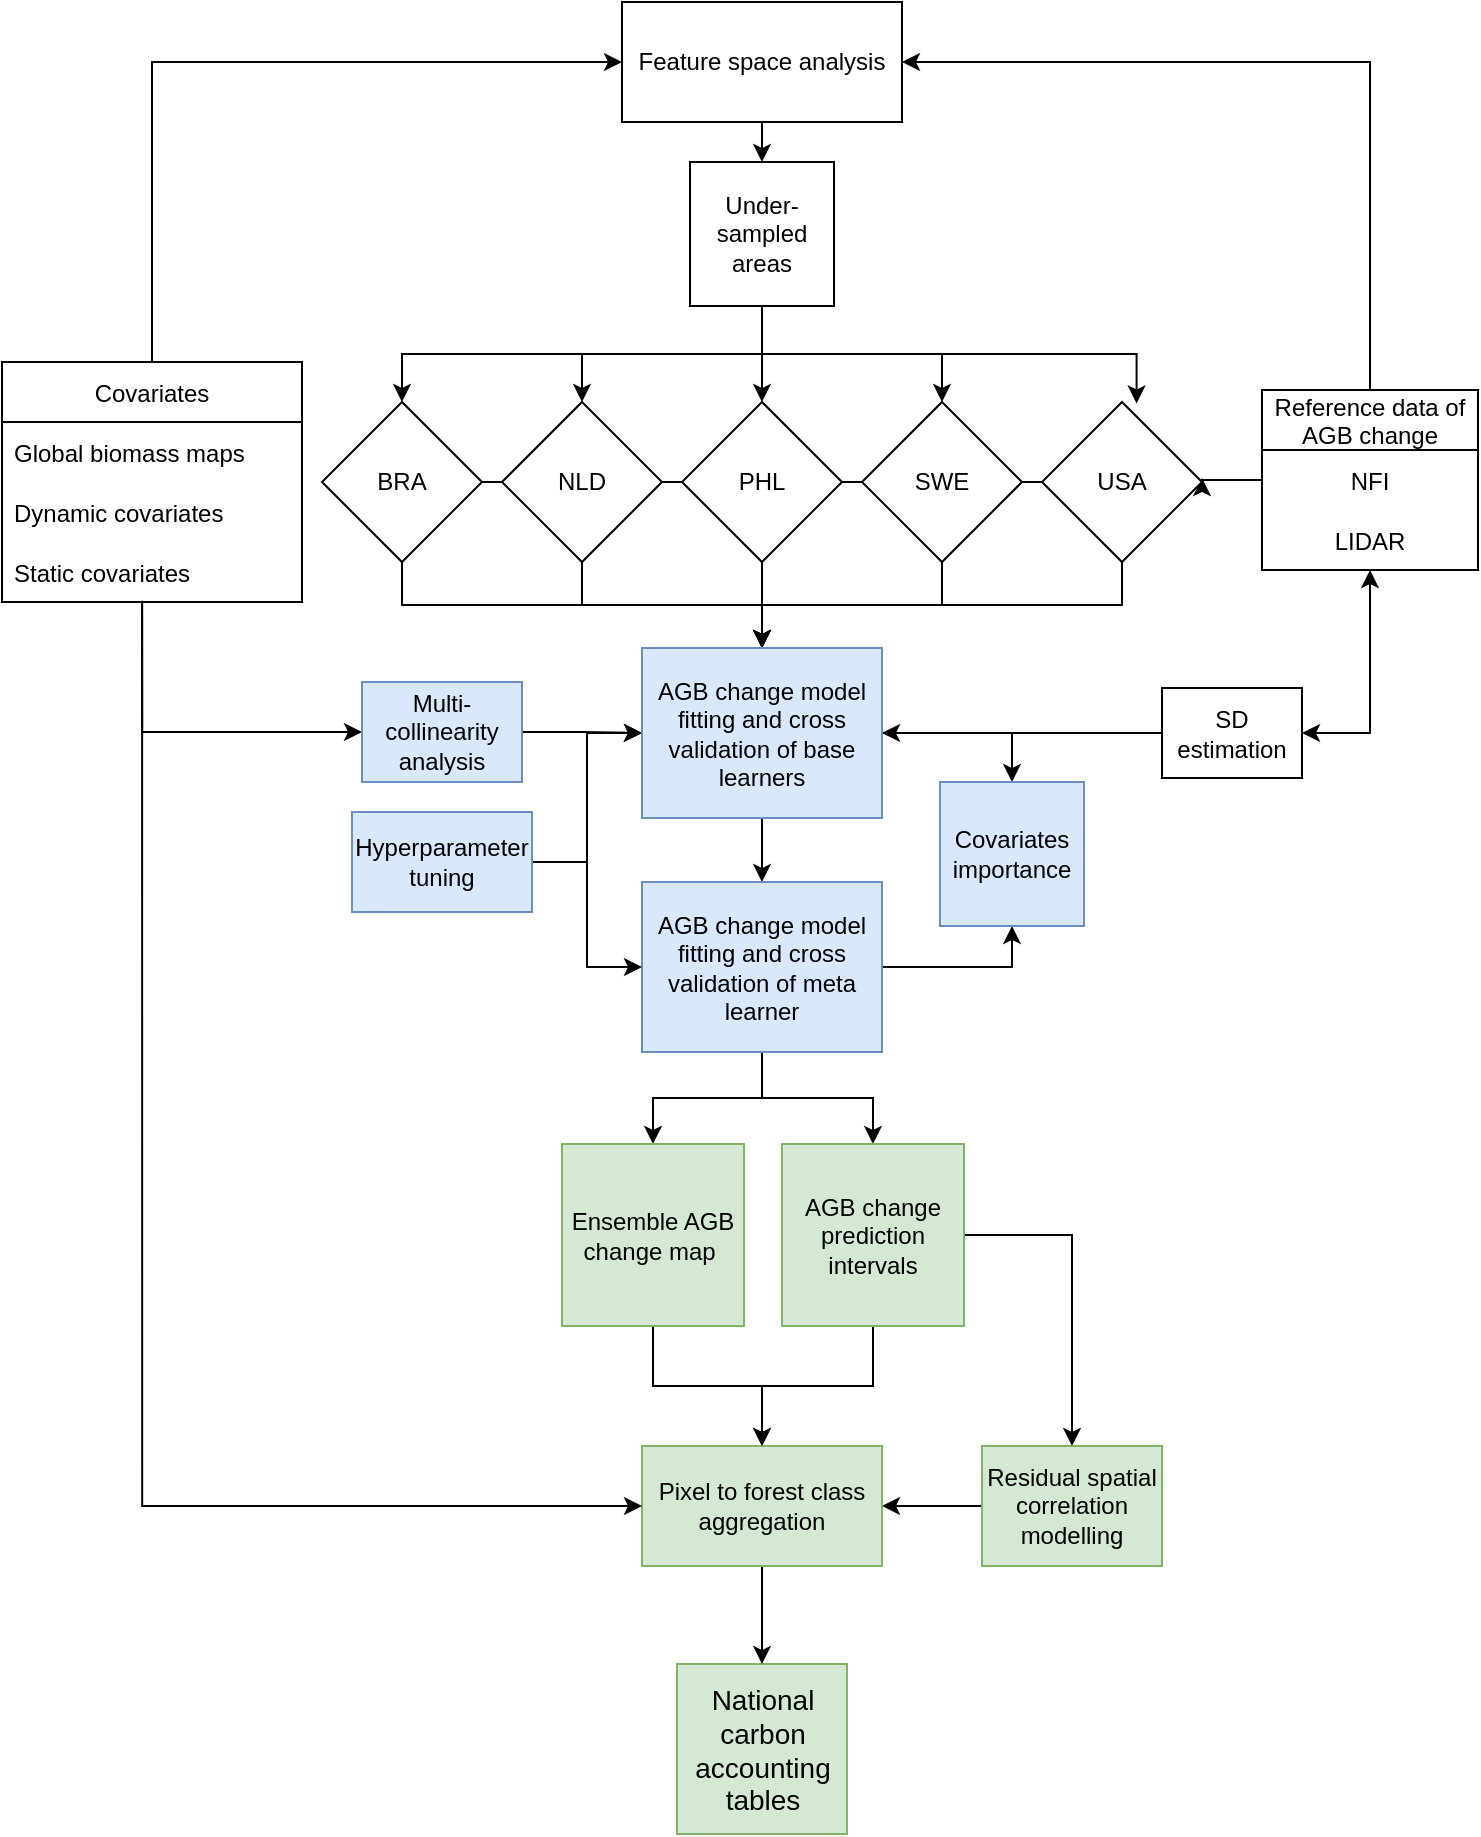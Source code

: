 <mxfile version="20.8.3" type="github">
  <diagram id="7FCCXjIass0c8LGfuhQM" name="Page-1">
    <mxGraphModel dx="1744" dy="964" grid="1" gridSize="10" guides="1" tooltips="1" connect="1" arrows="1" fold="1" page="1" pageScale="1" pageWidth="850" pageHeight="1100" math="0" shadow="0">
      <root>
        <mxCell id="0" />
        <mxCell id="1" parent="0" />
        <mxCell id="KfV9JO7thijLEImpelJ5-1" style="edgeStyle=orthogonalEdgeStyle;rounded=0;orthogonalLoop=1;jettySize=auto;html=1;exitX=1;exitY=0.5;exitDx=0;exitDy=0;entryX=0.5;entryY=0;entryDx=0;entryDy=0;" parent="1" source="teEx1f5QK_VXIkJfzbQ1-2" target="SapkT-yCN-9leXiu0YD5-23" edge="1">
          <mxGeometry relative="1" as="geometry" />
        </mxCell>
        <mxCell id="ZPYPRFv1HHKOTxgRyHcO-13" style="edgeStyle=orthogonalEdgeStyle;rounded=0;orthogonalLoop=1;jettySize=auto;html=1;exitX=0.5;exitY=1;exitDx=0;exitDy=0;entryX=0.5;entryY=0;entryDx=0;entryDy=0;startArrow=none;startFill=0;" parent="1" source="teEx1f5QK_VXIkJfzbQ1-2" target="ZPYPRFv1HHKOTxgRyHcO-12" edge="1">
          <mxGeometry relative="1" as="geometry" />
        </mxCell>
        <mxCell id="teEx1f5QK_VXIkJfzbQ1-2" value="AGB change model fitting and cross validation of base learners" style="rounded=0;whiteSpace=wrap;html=1;" parent="1" vertex="1">
          <mxGeometry x="340" y="443" width="120" height="85" as="geometry" />
        </mxCell>
        <mxCell id="CiL1iPkSdLGy49wB4nn3-9" style="edgeStyle=orthogonalEdgeStyle;rounded=0;orthogonalLoop=1;jettySize=auto;html=1;exitX=0;exitY=0.5;exitDx=0;exitDy=0;entryX=1;entryY=0.5;entryDx=0;entryDy=0;endArrow=classic;endFill=1;" parent="1" source="teEx1f5QK_VXIkJfzbQ1-4" target="teEx1f5QK_VXIkJfzbQ1-2" edge="1">
          <mxGeometry relative="1" as="geometry" />
        </mxCell>
        <mxCell id="teEx1f5QK_VXIkJfzbQ1-4" value="SD estimation" style="rounded=0;whiteSpace=wrap;html=1;" parent="1" vertex="1">
          <mxGeometry x="600" y="463" width="70" height="45" as="geometry" />
        </mxCell>
        <mxCell id="SapkT-yCN-9leXiu0YD5-10" style="edgeStyle=orthogonalEdgeStyle;rounded=0;orthogonalLoop=1;jettySize=auto;html=1;exitX=0.531;exitY=0.993;exitDx=0;exitDy=0;exitPerimeter=0;startArrow=none;" parent="1" source="SapkT-yCN-9leXiu0YD5-11" edge="1">
          <mxGeometry relative="1" as="geometry">
            <mxPoint x="230" y="485" as="targetPoint" />
          </mxGeometry>
        </mxCell>
        <mxCell id="udOXeqOPOwT8TV3Jfvcm-2" style="edgeStyle=orthogonalEdgeStyle;rounded=0;orthogonalLoop=1;jettySize=auto;html=1;exitX=0.5;exitY=0;exitDx=0;exitDy=0;entryX=0;entryY=0.5;entryDx=0;entryDy=0;startArrow=none;startFill=0;" parent="1" source="teEx1f5QK_VXIkJfzbQ1-7" target="udOXeqOPOwT8TV3Jfvcm-1" edge="1">
          <mxGeometry relative="1" as="geometry" />
        </mxCell>
        <mxCell id="teEx1f5QK_VXIkJfzbQ1-7" value="Covariates" style="swimlane;fontStyle=0;childLayout=stackLayout;horizontal=1;startSize=30;horizontalStack=0;resizeParent=1;resizeParentMax=0;resizeLast=0;collapsible=1;marginBottom=0;" parent="1" vertex="1">
          <mxGeometry x="20" y="300" width="150" height="120" as="geometry">
            <mxRectangle x="20" y="300" width="100" height="30" as="alternateBounds" />
          </mxGeometry>
        </mxCell>
        <mxCell id="teEx1f5QK_VXIkJfzbQ1-8" value="Global biomass maps" style="text;strokeColor=none;fillColor=none;align=left;verticalAlign=middle;spacingLeft=4;spacingRight=4;overflow=hidden;points=[[0,0.5],[1,0.5]];portConstraint=eastwest;rotatable=0;" parent="teEx1f5QK_VXIkJfzbQ1-7" vertex="1">
          <mxGeometry y="30" width="150" height="30" as="geometry" />
        </mxCell>
        <mxCell id="teEx1f5QK_VXIkJfzbQ1-9" value="Dynamic covariates" style="text;strokeColor=none;fillColor=none;align=left;verticalAlign=middle;spacingLeft=4;spacingRight=4;overflow=hidden;points=[[0,0.5],[1,0.5]];portConstraint=eastwest;rotatable=0;" parent="teEx1f5QK_VXIkJfzbQ1-7" vertex="1">
          <mxGeometry y="60" width="150" height="30" as="geometry" />
        </mxCell>
        <mxCell id="teEx1f5QK_VXIkJfzbQ1-10" value="Static covariates" style="text;strokeColor=none;fillColor=none;align=left;verticalAlign=middle;spacingLeft=4;spacingRight=4;overflow=hidden;points=[[0,0.5],[1,0.5]];portConstraint=eastwest;rotatable=0;" parent="teEx1f5QK_VXIkJfzbQ1-7" vertex="1">
          <mxGeometry y="90" width="150" height="30" as="geometry" />
        </mxCell>
        <mxCell id="udOXeqOPOwT8TV3Jfvcm-3" style="edgeStyle=orthogonalEdgeStyle;rounded=0;orthogonalLoop=1;jettySize=auto;html=1;exitX=0.5;exitY=0;exitDx=0;exitDy=0;entryX=1;entryY=0.5;entryDx=0;entryDy=0;startArrow=none;startFill=0;verticalAlign=top;" parent="1" source="teEx1f5QK_VXIkJfzbQ1-11" target="udOXeqOPOwT8TV3Jfvcm-1" edge="1">
          <mxGeometry relative="1" as="geometry" />
        </mxCell>
        <mxCell id="CiL1iPkSdLGy49wB4nn3-10" style="edgeStyle=orthogonalEdgeStyle;rounded=0;orthogonalLoop=1;jettySize=auto;html=1;exitX=0.5;exitY=1;exitDx=0;exitDy=0;entryX=1;entryY=0.5;entryDx=0;entryDy=0;endArrow=classic;endFill=1;startArrow=classic;startFill=1;" parent="1" source="teEx1f5QK_VXIkJfzbQ1-11" target="teEx1f5QK_VXIkJfzbQ1-4" edge="1">
          <mxGeometry relative="1" as="geometry" />
        </mxCell>
        <mxCell id="ZPYPRFv1HHKOTxgRyHcO-1" style="edgeStyle=orthogonalEdgeStyle;rounded=0;orthogonalLoop=1;jettySize=auto;html=1;exitX=0;exitY=0.5;exitDx=0;exitDy=0;entryX=1;entryY=0.475;entryDx=0;entryDy=0;entryPerimeter=0;" parent="1" source="teEx1f5QK_VXIkJfzbQ1-11" target="teEx1f5QK_VXIkJfzbQ1-26" edge="1">
          <mxGeometry relative="1" as="geometry" />
        </mxCell>
        <mxCell id="teEx1f5QK_VXIkJfzbQ1-11" value="Reference data of &#xa;AGB change" style="swimlane;fontStyle=0;childLayout=stackLayout;horizontal=1;startSize=30;horizontalStack=0;resizeParent=1;resizeParentMax=0;resizeLast=0;collapsible=1;marginBottom=0;" parent="1" vertex="1">
          <mxGeometry x="650" y="314" width="108" height="90" as="geometry">
            <mxRectangle x="350" y="250" width="100" height="30" as="alternateBounds" />
          </mxGeometry>
        </mxCell>
        <mxCell id="teEx1f5QK_VXIkJfzbQ1-12" value="NFI" style="text;strokeColor=none;fillColor=none;align=center;verticalAlign=middle;spacingLeft=4;spacingRight=4;overflow=hidden;points=[[0,0.5],[1,0.5]];portConstraint=eastwest;rotatable=0;" parent="teEx1f5QK_VXIkJfzbQ1-11" vertex="1">
          <mxGeometry y="30" width="108" height="30" as="geometry" />
        </mxCell>
        <mxCell id="teEx1f5QK_VXIkJfzbQ1-13" value="LIDAR" style="text;strokeColor=none;fillColor=none;align=center;verticalAlign=middle;spacingLeft=4;spacingRight=4;overflow=hidden;points=[[0,0.5],[1,0.5]];portConstraint=eastwest;rotatable=0;" parent="teEx1f5QK_VXIkJfzbQ1-11" vertex="1">
          <mxGeometry y="60" width="108" height="30" as="geometry" />
        </mxCell>
        <mxCell id="asTnqt45lLxpINR-L1pG-8" style="edgeStyle=orthogonalEdgeStyle;rounded=0;orthogonalLoop=1;jettySize=auto;html=1;exitX=1;exitY=0.5;exitDx=0;exitDy=0;entryX=0;entryY=0.5;entryDx=0;entryDy=0;endArrow=none;endFill=0;" parent="1" source="teEx1f5QK_VXIkJfzbQ1-15" target="teEx1f5QK_VXIkJfzbQ1-24" edge="1">
          <mxGeometry relative="1" as="geometry" />
        </mxCell>
        <mxCell id="SapkT-yCN-9leXiu0YD5-8" style="edgeStyle=orthogonalEdgeStyle;rounded=0;orthogonalLoop=1;jettySize=auto;html=1;exitX=0.5;exitY=1;exitDx=0;exitDy=0;entryX=0.5;entryY=0;entryDx=0;entryDy=0;" parent="1" source="teEx1f5QK_VXIkJfzbQ1-15" target="teEx1f5QK_VXIkJfzbQ1-2" edge="1">
          <mxGeometry relative="1" as="geometry">
            <mxPoint x="390" y="460" as="targetPoint" />
          </mxGeometry>
        </mxCell>
        <mxCell id="teEx1f5QK_VXIkJfzbQ1-15" value="NLD" style="rhombus;whiteSpace=wrap;html=1;" parent="1" vertex="1">
          <mxGeometry x="270" y="320" width="80" height="80" as="geometry" />
        </mxCell>
        <mxCell id="asTnqt45lLxpINR-L1pG-9" style="edgeStyle=orthogonalEdgeStyle;rounded=0;orthogonalLoop=1;jettySize=auto;html=1;exitX=1;exitY=0.5;exitDx=0;exitDy=0;entryX=0;entryY=0.5;entryDx=0;entryDy=0;endArrow=none;endFill=0;" parent="1" source="teEx1f5QK_VXIkJfzbQ1-24" target="teEx1f5QK_VXIkJfzbQ1-25" edge="1">
          <mxGeometry relative="1" as="geometry" />
        </mxCell>
        <mxCell id="SapkT-yCN-9leXiu0YD5-5" style="edgeStyle=orthogonalEdgeStyle;rounded=0;orthogonalLoop=1;jettySize=auto;html=1;exitX=0.5;exitY=1;exitDx=0;exitDy=0;entryX=0.5;entryY=0;entryDx=0;entryDy=0;" parent="1" source="teEx1f5QK_VXIkJfzbQ1-24" target="teEx1f5QK_VXIkJfzbQ1-2" edge="1">
          <mxGeometry relative="1" as="geometry" />
        </mxCell>
        <mxCell id="teEx1f5QK_VXIkJfzbQ1-24" value="PHL" style="rhombus;whiteSpace=wrap;html=1;" parent="1" vertex="1">
          <mxGeometry x="360" y="320" width="80" height="80" as="geometry" />
        </mxCell>
        <mxCell id="asTnqt45lLxpINR-L1pG-10" style="edgeStyle=orthogonalEdgeStyle;rounded=0;orthogonalLoop=1;jettySize=auto;html=1;exitX=1;exitY=0.5;exitDx=0;exitDy=0;entryX=0;entryY=0.5;entryDx=0;entryDy=0;endArrow=none;endFill=0;" parent="1" source="teEx1f5QK_VXIkJfzbQ1-25" target="teEx1f5QK_VXIkJfzbQ1-26" edge="1">
          <mxGeometry relative="1" as="geometry" />
        </mxCell>
        <mxCell id="SapkT-yCN-9leXiu0YD5-6" style="edgeStyle=orthogonalEdgeStyle;rounded=0;orthogonalLoop=1;jettySize=auto;html=1;exitX=0.5;exitY=1;exitDx=0;exitDy=0;entryX=0.5;entryY=0;entryDx=0;entryDy=0;" parent="1" source="teEx1f5QK_VXIkJfzbQ1-25" target="teEx1f5QK_VXIkJfzbQ1-2" edge="1">
          <mxGeometry relative="1" as="geometry">
            <mxPoint x="400" y="440" as="targetPoint" />
          </mxGeometry>
        </mxCell>
        <mxCell id="teEx1f5QK_VXIkJfzbQ1-25" value="SWE" style="rhombus;whiteSpace=wrap;html=1;" parent="1" vertex="1">
          <mxGeometry x="450" y="320" width="80" height="80" as="geometry" />
        </mxCell>
        <mxCell id="SapkT-yCN-9leXiu0YD5-7" style="edgeStyle=orthogonalEdgeStyle;rounded=0;orthogonalLoop=1;jettySize=auto;html=1;exitX=0.5;exitY=1;exitDx=0;exitDy=0;entryX=0.5;entryY=0;entryDx=0;entryDy=0;" parent="1" source="teEx1f5QK_VXIkJfzbQ1-26" target="teEx1f5QK_VXIkJfzbQ1-2" edge="1">
          <mxGeometry relative="1" as="geometry">
            <mxPoint x="400" y="440" as="targetPoint" />
          </mxGeometry>
        </mxCell>
        <mxCell id="teEx1f5QK_VXIkJfzbQ1-26" value="USA" style="rhombus;whiteSpace=wrap;html=1;" parent="1" vertex="1">
          <mxGeometry x="540" y="320" width="80" height="80" as="geometry" />
        </mxCell>
        <mxCell id="HY1Ie6rke9uAVWFBcpWW-11" style="edgeStyle=orthogonalEdgeStyle;rounded=0;orthogonalLoop=1;jettySize=auto;html=1;exitX=0.5;exitY=1;exitDx=0;exitDy=0;entryX=0.5;entryY=0;entryDx=0;entryDy=0;fontSize=10;" parent="1" source="teEx1f5QK_VXIkJfzbQ1-53" target="HY1Ie6rke9uAVWFBcpWW-2" edge="1">
          <mxGeometry relative="1" as="geometry" />
        </mxCell>
        <mxCell id="teEx1f5QK_VXIkJfzbQ1-53" value="&lt;span style=&quot;font-size: 12px;&quot;&gt;Ensemble AGB change map&amp;nbsp;&lt;/span&gt;" style="whiteSpace=wrap;html=1;aspect=fixed;fontSize=10;fillColor=#dae8fc;strokeColor=#6c8ebf;" parent="1" vertex="1">
          <mxGeometry x="300" y="691" width="91" height="91" as="geometry" />
        </mxCell>
        <mxCell id="asTnqt45lLxpINR-L1pG-4" value="&lt;font style=&quot;font-size: 14px;&quot;&gt;National carbon accounting tables&lt;/font&gt;" style="whiteSpace=wrap;html=1;aspect=fixed;fontSize=10;fillColor=#d5e8d4;strokeColor=#82b366;" parent="1" vertex="1">
          <mxGeometry x="357.5" y="951" width="85" height="85" as="geometry" />
        </mxCell>
        <mxCell id="SapkT-yCN-9leXiu0YD5-13" style="edgeStyle=orthogonalEdgeStyle;rounded=0;orthogonalLoop=1;jettySize=auto;html=1;exitX=1;exitY=0.5;exitDx=0;exitDy=0;entryX=0;entryY=0.5;entryDx=0;entryDy=0;" parent="1" source="SapkT-yCN-9leXiu0YD5-11" target="teEx1f5QK_VXIkJfzbQ1-2" edge="1">
          <mxGeometry relative="1" as="geometry" />
        </mxCell>
        <mxCell id="ZPYPRFv1HHKOTxgRyHcO-14" style="edgeStyle=orthogonalEdgeStyle;rounded=0;orthogonalLoop=1;jettySize=auto;html=1;exitX=0;exitY=0.5;exitDx=0;exitDy=0;entryX=0.467;entryY=1;entryDx=0;entryDy=0;entryPerimeter=0;startArrow=classic;startFill=1;endArrow=none;endFill=0;" parent="1" source="SapkT-yCN-9leXiu0YD5-11" target="teEx1f5QK_VXIkJfzbQ1-10" edge="1">
          <mxGeometry relative="1" as="geometry" />
        </mxCell>
        <mxCell id="SapkT-yCN-9leXiu0YD5-11" value="Multi-collinearity analysis" style="rounded=0;whiteSpace=wrap;html=1;fillColor=#dae8fc;strokeColor=#6c8ebf;" parent="1" vertex="1">
          <mxGeometry x="200" y="460" width="80" height="50" as="geometry" />
        </mxCell>
        <mxCell id="SapkT-yCN-9leXiu0YD5-23" value="&lt;span style=&quot;font-size: 12px;&quot;&gt;Covariates importance&lt;/span&gt;" style="whiteSpace=wrap;html=1;aspect=fixed;fontSize=10;fillColor=#dae8fc;strokeColor=#6c8ebf;" parent="1" vertex="1">
          <mxGeometry x="489" y="510" width="72" height="72" as="geometry" />
        </mxCell>
        <mxCell id="HY1Ie6rke9uAVWFBcpWW-5" style="edgeStyle=orthogonalEdgeStyle;rounded=0;orthogonalLoop=1;jettySize=auto;html=1;exitX=0.5;exitY=1;exitDx=0;exitDy=0;entryX=0.5;entryY=0;entryDx=0;entryDy=0;" parent="1" source="HY1Ie6rke9uAVWFBcpWW-2" target="asTnqt45lLxpINR-L1pG-4" edge="1">
          <mxGeometry relative="1" as="geometry" />
        </mxCell>
        <mxCell id="ZPYPRFv1HHKOTxgRyHcO-19" style="edgeStyle=orthogonalEdgeStyle;rounded=0;orthogonalLoop=1;jettySize=auto;html=1;exitX=1;exitY=0.5;exitDx=0;exitDy=0;entryX=0;entryY=0.5;entryDx=0;entryDy=0;startArrow=classic;startFill=1;endArrow=none;endFill=0;" parent="1" source="HY1Ie6rke9uAVWFBcpWW-2" target="ZPYPRFv1HHKOTxgRyHcO-5" edge="1">
          <mxGeometry relative="1" as="geometry" />
        </mxCell>
        <mxCell id="HY1Ie6rke9uAVWFBcpWW-2" value="Pixel to forest class aggregation" style="rounded=0;whiteSpace=wrap;html=1;fillColor=#d5e8d4;strokeColor=#82b366;" parent="1" vertex="1">
          <mxGeometry x="340" y="842" width="120" height="60" as="geometry" />
        </mxCell>
        <mxCell id="WkKqPMA12Tvg3oTXvtLE-12" style="edgeStyle=orthogonalEdgeStyle;rounded=0;orthogonalLoop=1;jettySize=auto;html=1;exitX=0.5;exitY=1;exitDx=0;exitDy=0;entryX=0.5;entryY=0;entryDx=0;entryDy=0;startArrow=none;startFill=0;" parent="1" source="udOXeqOPOwT8TV3Jfvcm-1" target="WkKqPMA12Tvg3oTXvtLE-9" edge="1">
          <mxGeometry relative="1" as="geometry" />
        </mxCell>
        <mxCell id="udOXeqOPOwT8TV3Jfvcm-1" value="Feature space analysis" style="rounded=0;whiteSpace=wrap;html=1;" parent="1" vertex="1">
          <mxGeometry x="330" y="120" width="140" height="60" as="geometry" />
        </mxCell>
        <mxCell id="CiL1iPkSdLGy49wB4nn3-7" style="edgeStyle=orthogonalEdgeStyle;rounded=0;orthogonalLoop=1;jettySize=auto;html=1;exitX=1;exitY=0.5;exitDx=0;exitDy=0;entryX=0;entryY=0.5;entryDx=0;entryDy=0;endArrow=none;endFill=0;" parent="1" source="CiL1iPkSdLGy49wB4nn3-6" target="teEx1f5QK_VXIkJfzbQ1-15" edge="1">
          <mxGeometry relative="1" as="geometry" />
        </mxCell>
        <mxCell id="CiL1iPkSdLGy49wB4nn3-12" style="edgeStyle=orthogonalEdgeStyle;rounded=0;orthogonalLoop=1;jettySize=auto;html=1;exitX=0.5;exitY=1;exitDx=0;exitDy=0;entryX=0.5;entryY=0;entryDx=0;entryDy=0;endArrow=classic;endFill=1;" parent="1" source="CiL1iPkSdLGy49wB4nn3-6" target="teEx1f5QK_VXIkJfzbQ1-2" edge="1">
          <mxGeometry relative="1" as="geometry" />
        </mxCell>
        <mxCell id="CiL1iPkSdLGy49wB4nn3-6" value="BRA" style="rhombus;whiteSpace=wrap;html=1;" parent="1" vertex="1">
          <mxGeometry x="180" y="320" width="80" height="80" as="geometry" />
        </mxCell>
        <mxCell id="ZPYPRFv1HHKOTxgRyHcO-5" value="Residual spatial correlation modelling" style="rounded=0;whiteSpace=wrap;html=1;fillColor=#d5e8d4;strokeColor=#82b366;" parent="1" vertex="1">
          <mxGeometry x="510" y="842" width="90" height="60" as="geometry" />
        </mxCell>
        <mxCell id="ZPYPRFv1HHKOTxgRyHcO-28" style="edgeStyle=orthogonalEdgeStyle;rounded=0;orthogonalLoop=1;jettySize=auto;html=1;exitX=0;exitY=0.5;exitDx=0;exitDy=0;entryX=0.467;entryY=0.981;entryDx=0;entryDy=0;entryPerimeter=0;startArrow=classic;startFill=1;endArrow=none;endFill=0;" parent="1" source="HY1Ie6rke9uAVWFBcpWW-2" target="teEx1f5QK_VXIkJfzbQ1-10" edge="1">
          <mxGeometry relative="1" as="geometry">
            <mxPoint x="220" y="872.0" as="sourcePoint" />
          </mxGeometry>
        </mxCell>
        <mxCell id="ZPYPRFv1HHKOTxgRyHcO-9" style="edgeStyle=orthogonalEdgeStyle;rounded=0;orthogonalLoop=1;jettySize=auto;html=1;exitX=1;exitY=0.5;exitDx=0;exitDy=0;entryX=0.5;entryY=0;entryDx=0;entryDy=0;" parent="1" source="ZPYPRFv1HHKOTxgRyHcO-8" target="ZPYPRFv1HHKOTxgRyHcO-5" edge="1">
          <mxGeometry relative="1" as="geometry" />
        </mxCell>
        <mxCell id="ZPYPRFv1HHKOTxgRyHcO-11" style="edgeStyle=orthogonalEdgeStyle;rounded=0;orthogonalLoop=1;jettySize=auto;html=1;exitX=0.5;exitY=1;exitDx=0;exitDy=0;entryX=0.5;entryY=0;entryDx=0;entryDy=0;startArrow=none;startFill=0;" parent="1" source="ZPYPRFv1HHKOTxgRyHcO-8" target="HY1Ie6rke9uAVWFBcpWW-2" edge="1">
          <mxGeometry relative="1" as="geometry" />
        </mxCell>
        <mxCell id="ZPYPRFv1HHKOTxgRyHcO-8" value="&lt;span style=&quot;font-size: 12px;&quot;&gt;AGB change prediction intervals&lt;/span&gt;" style="whiteSpace=wrap;html=1;aspect=fixed;fontSize=10;fillColor=#dae8fc;strokeColor=#6c8ebf;" parent="1" vertex="1">
          <mxGeometry x="410" y="691" width="91" height="91" as="geometry" />
        </mxCell>
        <mxCell id="ZPYPRFv1HHKOTxgRyHcO-16" style="edgeStyle=orthogonalEdgeStyle;rounded=0;orthogonalLoop=1;jettySize=auto;html=1;exitX=0.5;exitY=1;exitDx=0;exitDy=0;entryX=0.5;entryY=0;entryDx=0;entryDy=0;startArrow=none;startFill=0;endArrow=classic;endFill=1;" parent="1" source="ZPYPRFv1HHKOTxgRyHcO-12" target="teEx1f5QK_VXIkJfzbQ1-53" edge="1">
          <mxGeometry relative="1" as="geometry" />
        </mxCell>
        <mxCell id="ZPYPRFv1HHKOTxgRyHcO-17" style="edgeStyle=orthogonalEdgeStyle;rounded=0;orthogonalLoop=1;jettySize=auto;html=1;exitX=0.5;exitY=1;exitDx=0;exitDy=0;entryX=0.5;entryY=0;entryDx=0;entryDy=0;startArrow=none;startFill=0;endArrow=classic;endFill=1;" parent="1" source="ZPYPRFv1HHKOTxgRyHcO-12" target="ZPYPRFv1HHKOTxgRyHcO-8" edge="1">
          <mxGeometry relative="1" as="geometry" />
        </mxCell>
        <mxCell id="WkKqPMA12Tvg3oTXvtLE-2" style="edgeStyle=orthogonalEdgeStyle;rounded=0;orthogonalLoop=1;jettySize=auto;html=1;exitX=1;exitY=0.5;exitDx=0;exitDy=0;entryX=0.5;entryY=1;entryDx=0;entryDy=0;" parent="1" source="ZPYPRFv1HHKOTxgRyHcO-12" target="SapkT-yCN-9leXiu0YD5-23" edge="1">
          <mxGeometry relative="1" as="geometry" />
        </mxCell>
        <mxCell id="ZPYPRFv1HHKOTxgRyHcO-12" value="AGB change model fitting and cross validation of meta learner" style="rounded=0;whiteSpace=wrap;html=1;fillColor=#dae8fc;strokeColor=#6c8ebf;" parent="1" vertex="1">
          <mxGeometry x="340" y="560" width="120" height="85" as="geometry" />
        </mxCell>
        <mxCell id="WkKqPMA12Tvg3oTXvtLE-5" style="edgeStyle=orthogonalEdgeStyle;rounded=0;orthogonalLoop=1;jettySize=auto;html=1;entryX=0;entryY=0.5;entryDx=0;entryDy=0;" parent="1" source="WkKqPMA12Tvg3oTXvtLE-1" target="teEx1f5QK_VXIkJfzbQ1-2" edge="1">
          <mxGeometry relative="1" as="geometry" />
        </mxCell>
        <mxCell id="WkKqPMA12Tvg3oTXvtLE-6" style="edgeStyle=orthogonalEdgeStyle;rounded=0;orthogonalLoop=1;jettySize=auto;html=1;exitX=1;exitY=0.5;exitDx=0;exitDy=0;entryX=0;entryY=0.5;entryDx=0;entryDy=0;" parent="1" source="WkKqPMA12Tvg3oTXvtLE-1" target="ZPYPRFv1HHKOTxgRyHcO-12" edge="1">
          <mxGeometry relative="1" as="geometry" />
        </mxCell>
        <mxCell id="WkKqPMA12Tvg3oTXvtLE-1" value="Hyperparameter tuning" style="rounded=0;whiteSpace=wrap;html=1;fillColor=#dae8fc;strokeColor=#6c8ebf;" parent="1" vertex="1">
          <mxGeometry x="195" y="525" width="90" height="50" as="geometry" />
        </mxCell>
        <mxCell id="WkKqPMA12Tvg3oTXvtLE-22" style="edgeStyle=orthogonalEdgeStyle;rounded=0;orthogonalLoop=1;jettySize=auto;html=1;exitX=0.5;exitY=1;exitDx=0;exitDy=0;entryX=0.5;entryY=0;entryDx=0;entryDy=0;startArrow=none;startFill=0;" parent="1" source="WkKqPMA12Tvg3oTXvtLE-9" target="CiL1iPkSdLGy49wB4nn3-6" edge="1">
          <mxGeometry relative="1" as="geometry" />
        </mxCell>
        <mxCell id="WkKqPMA12Tvg3oTXvtLE-23" style="edgeStyle=orthogonalEdgeStyle;rounded=0;orthogonalLoop=1;jettySize=auto;html=1;exitX=0.5;exitY=1;exitDx=0;exitDy=0;entryX=0.5;entryY=0;entryDx=0;entryDy=0;startArrow=none;startFill=0;" parent="1" source="WkKqPMA12Tvg3oTXvtLE-9" target="teEx1f5QK_VXIkJfzbQ1-15" edge="1">
          <mxGeometry relative="1" as="geometry" />
        </mxCell>
        <mxCell id="WkKqPMA12Tvg3oTXvtLE-24" style="edgeStyle=orthogonalEdgeStyle;rounded=0;orthogonalLoop=1;jettySize=auto;html=1;exitX=0.5;exitY=1;exitDx=0;exitDy=0;entryX=0.5;entryY=0;entryDx=0;entryDy=0;startArrow=none;startFill=0;" parent="1" source="WkKqPMA12Tvg3oTXvtLE-9" target="teEx1f5QK_VXIkJfzbQ1-24" edge="1">
          <mxGeometry relative="1" as="geometry" />
        </mxCell>
        <mxCell id="WkKqPMA12Tvg3oTXvtLE-25" style="edgeStyle=orthogonalEdgeStyle;rounded=0;orthogonalLoop=1;jettySize=auto;html=1;exitX=0.5;exitY=1;exitDx=0;exitDy=0;entryX=0.5;entryY=0;entryDx=0;entryDy=0;startArrow=none;startFill=0;" parent="1" source="WkKqPMA12Tvg3oTXvtLE-9" target="teEx1f5QK_VXIkJfzbQ1-25" edge="1">
          <mxGeometry relative="1" as="geometry" />
        </mxCell>
        <mxCell id="WkKqPMA12Tvg3oTXvtLE-26" style="edgeStyle=orthogonalEdgeStyle;rounded=0;orthogonalLoop=1;jettySize=auto;html=1;exitX=0.5;exitY=1;exitDx=0;exitDy=0;entryX=0.591;entryY=0.009;entryDx=0;entryDy=0;entryPerimeter=0;startArrow=none;startFill=0;" parent="1" source="WkKqPMA12Tvg3oTXvtLE-9" target="teEx1f5QK_VXIkJfzbQ1-26" edge="1">
          <mxGeometry relative="1" as="geometry" />
        </mxCell>
        <mxCell id="WkKqPMA12Tvg3oTXvtLE-9" value="&lt;span style=&quot;font-size: 12px;&quot;&gt;Under-sampled areas&lt;/span&gt;" style="whiteSpace=wrap;html=1;aspect=fixed;fontSize=10;fillColor=#dae8fc;strokeColor=#6c8ebf;" parent="1" vertex="1">
          <mxGeometry x="364" y="200" width="72" height="72" as="geometry" />
        </mxCell>
        <mxCell id="QPVWIPGNWYsc6U1EdOR2-3" value="AGB change model fitting and cross validation of base learners" style="rounded=0;whiteSpace=wrap;html=1;fillColor=#dae8fc;strokeColor=#6c8ebf;" vertex="1" parent="1">
          <mxGeometry x="340" y="443" width="120" height="85" as="geometry" />
        </mxCell>
        <mxCell id="QPVWIPGNWYsc6U1EdOR2-4" value="&lt;span style=&quot;font-size: 12px;&quot;&gt;Under-sampled areas&lt;/span&gt;" style="whiteSpace=wrap;html=1;aspect=fixed;fontSize=10;" vertex="1" parent="1">
          <mxGeometry x="364" y="200" width="72" height="72" as="geometry" />
        </mxCell>
        <mxCell id="QPVWIPGNWYsc6U1EdOR2-5" value="&lt;span style=&quot;font-size: 12px;&quot;&gt;Covariates importance&lt;/span&gt;" style="whiteSpace=wrap;html=1;aspect=fixed;fontSize=10;fillColor=#dae8fc;strokeColor=#6c8ebf;" vertex="1" parent="1">
          <mxGeometry x="489" y="510" width="72" height="72" as="geometry" />
        </mxCell>
        <mxCell id="QPVWIPGNWYsc6U1EdOR2-6" value="&lt;span style=&quot;font-size: 12px;&quot;&gt;Ensemble AGB change map&amp;nbsp;&lt;/span&gt;" style="whiteSpace=wrap;html=1;aspect=fixed;fontSize=10;fillColor=#d5e8d4;strokeColor=#82b366;" vertex="1" parent="1">
          <mxGeometry x="300" y="691" width="91" height="91" as="geometry" />
        </mxCell>
        <mxCell id="QPVWIPGNWYsc6U1EdOR2-7" value="&lt;span style=&quot;font-size: 12px;&quot;&gt;AGB change prediction intervals&lt;/span&gt;" style="whiteSpace=wrap;html=1;aspect=fixed;fontSize=10;fillColor=#d5e8d4;strokeColor=#82b366;" vertex="1" parent="1">
          <mxGeometry x="410" y="691" width="91" height="91" as="geometry" />
        </mxCell>
      </root>
    </mxGraphModel>
  </diagram>
</mxfile>

